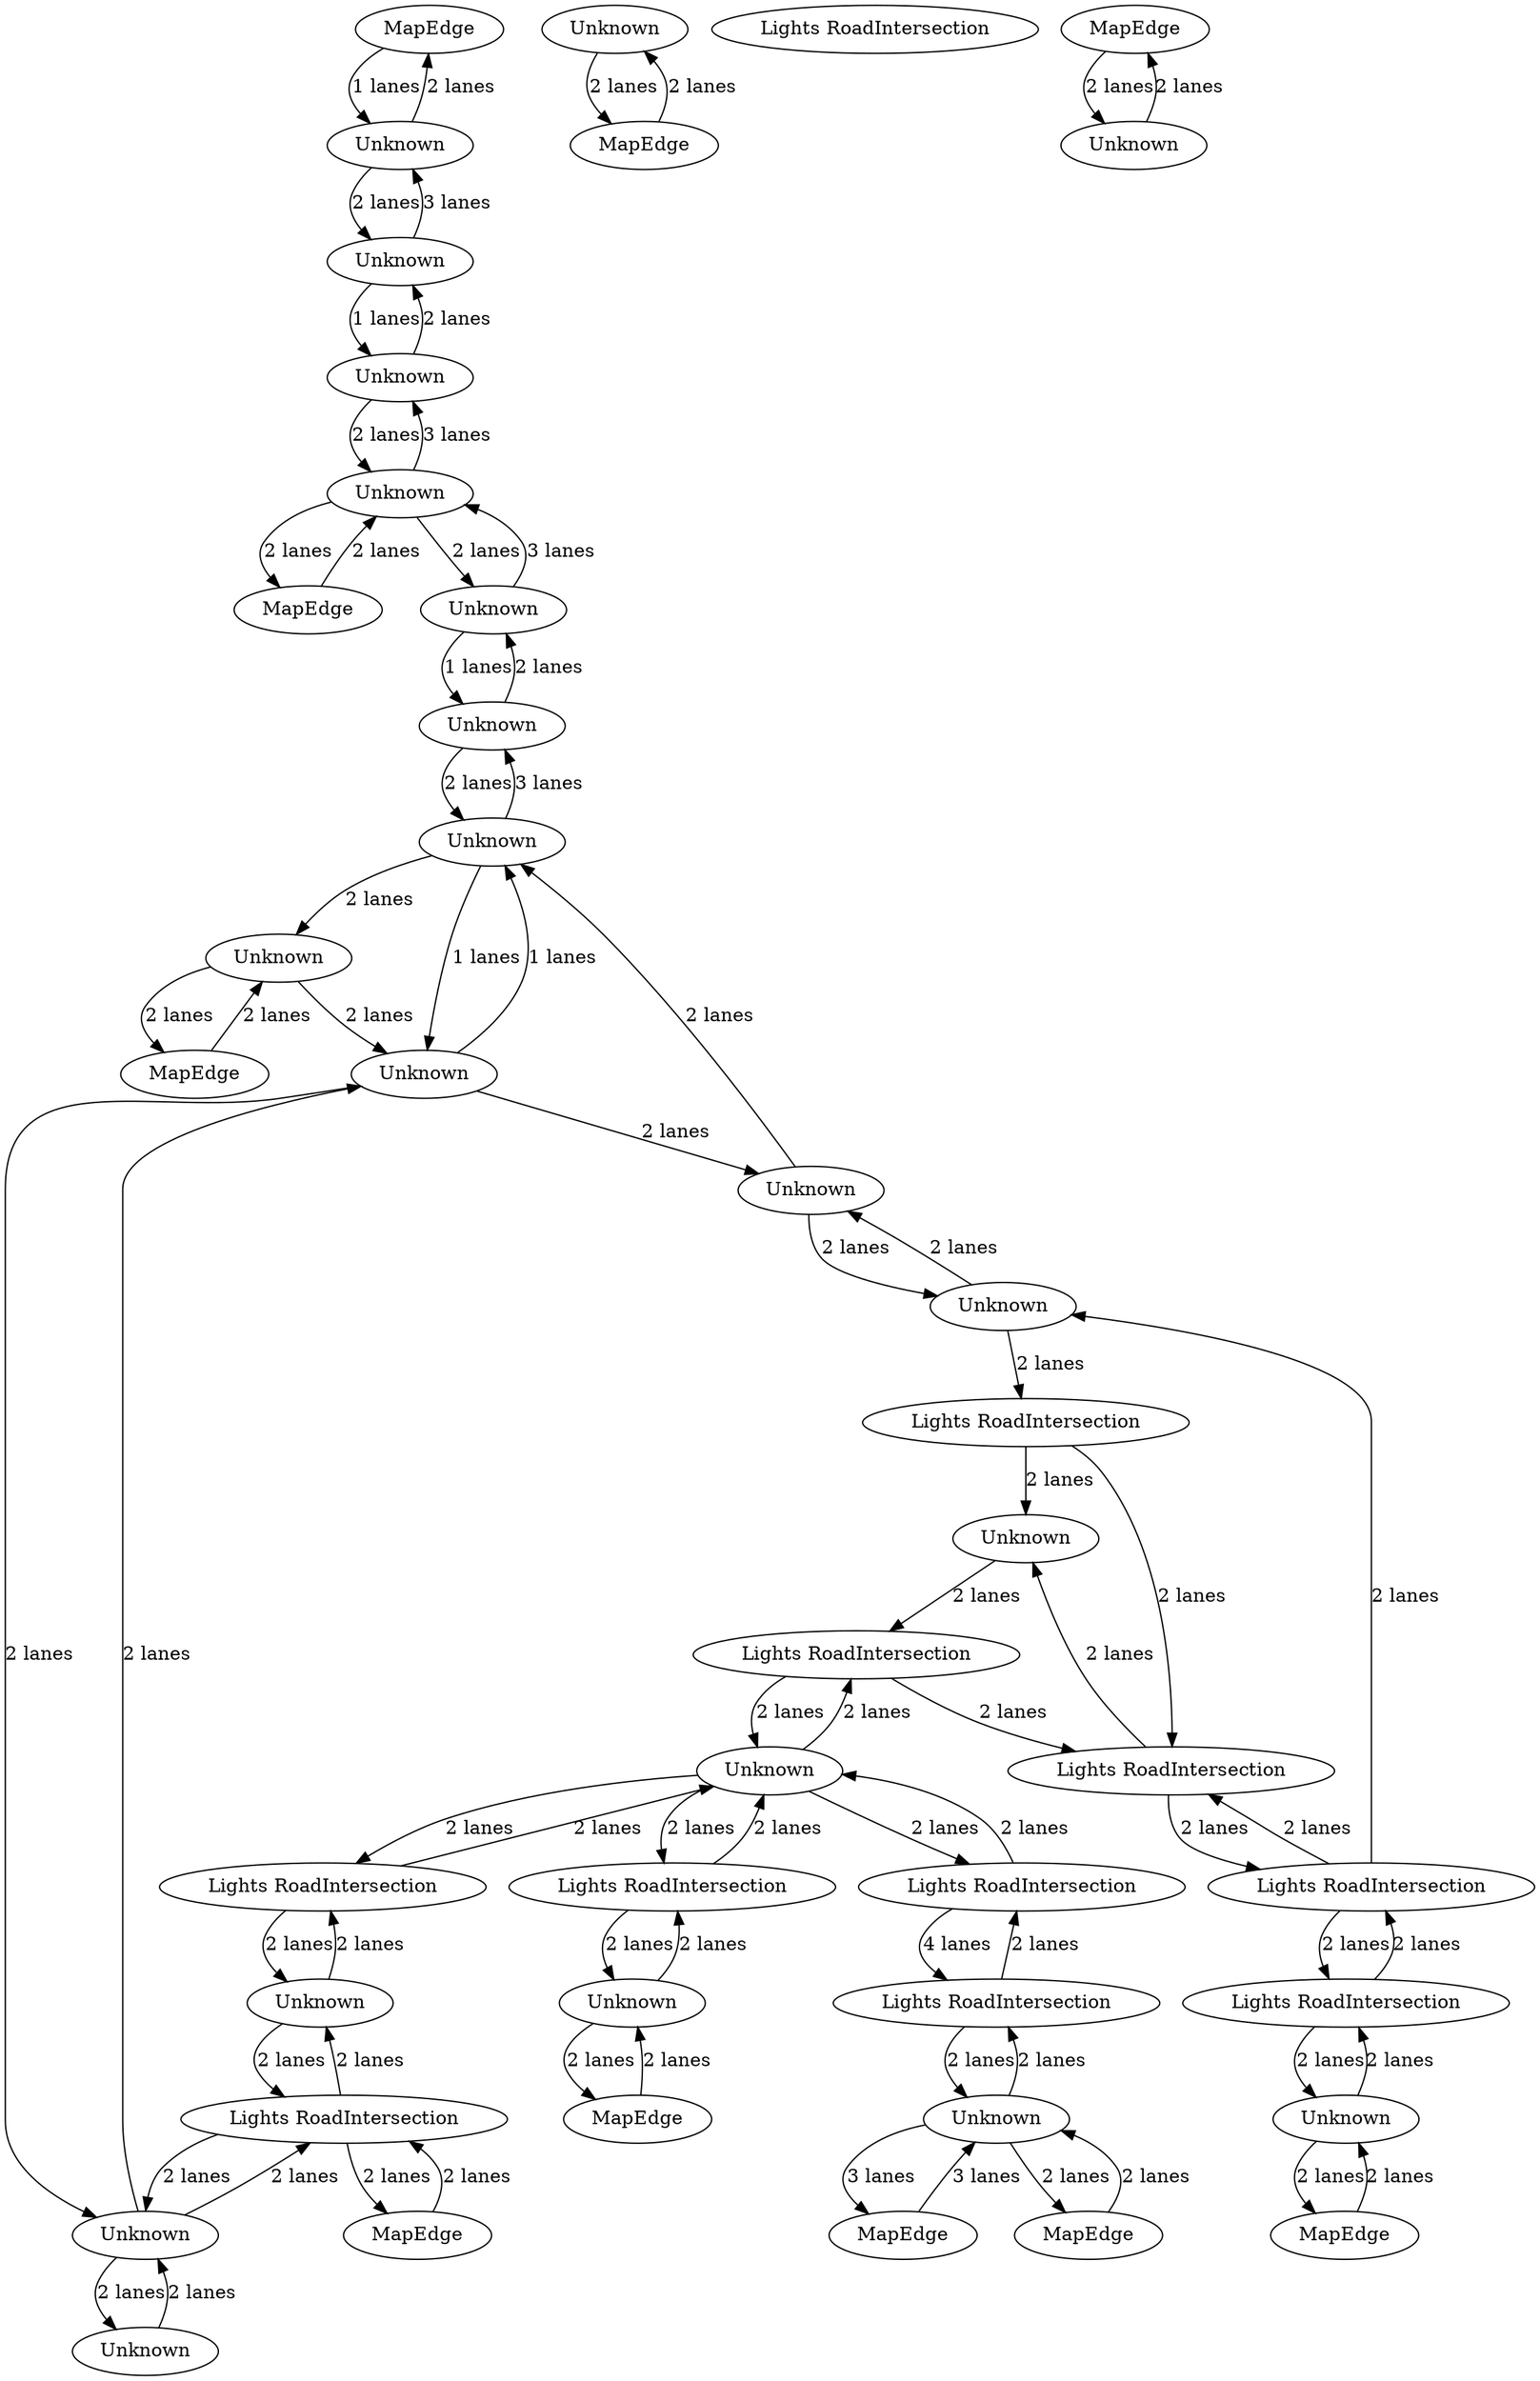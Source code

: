 digraph {
    0 [ label = "MapEdge" ]
    1 [ label = "MapEdge" ]
    2 [ label = "MapEdge" ]
    3 [ label = "MapEdge" ]
    4 [ label = "Unknown" ]
    5 [ label = "Unknown" ]
    6 [ label = "Unknown" ]
    7 [ label = "Unknown" ]
    8 [ label = "Unknown" ]
    9 [ label = "Unknown" ]
    10 [ label = "MapEdge" ]
    11 [ label = "MapEdge" ]
    12 [ label = "Lights RoadIntersection" ]
    13 [ label = "MapEdge" ]
    14 [ label = "Unknown" ]
    15 [ label = "MapEdge" ]
    16 [ label = "Unknown" ]
    17 [ label = "Lights RoadIntersection" ]
    18 [ label = "Unknown" ]
    19 [ label = "Lights RoadIntersection" ]
    20 [ label = "Unknown" ]
    21 [ label = "Unknown" ]
    22 [ label = "Unknown" ]
    23 [ label = "Lights RoadIntersection" ]
    24 [ label = "MapEdge" ]
    25 [ label = "Unknown" ]
    26 [ label = "Lights RoadIntersection" ]
    27 [ label = "Unknown" ]
    28 [ label = "Lights RoadIntersection" ]
    29 [ label = "Unknown" ]
    30 [ label = "Unknown" ]
    31 [ label = "Unknown" ]
    32 [ label = "Unknown" ]
    33 [ label = "Lights RoadIntersection" ]
    34 [ label = "Lights RoadIntersection" ]
    35 [ label = "Lights RoadIntersection" ]
    36 [ label = "Lights RoadIntersection" ]
    37 [ label = "Unknown" ]
    38 [ label = "Lights RoadIntersection" ]
    39 [ label = "MapEdge" ]
    40 [ label = "Unknown" ]
    41 [ label = "Unknown" ]
    15 -> 6 [ label = "2 lanes" ]
    6 -> 15 [ label = "2 lanes" ]
    10 -> 9 [ label = "2 lanes" ]
    9 -> 10 [ label = "2 lanes" ]
    3 -> 4 [ label = "2 lanes" ]
    4 -> 3 [ label = "2 lanes" ]
    9 -> 32 [ label = "2 lanes" ]
    32 -> 9 [ label = "3 lanes" ]
    2 -> 14 [ label = "2 lanes" ]
    14 -> 2 [ label = "2 lanes" ]
    22 -> 29 [ label = "2 lanes" ]
    29 -> 22 [ label = "2 lanes" ]
    37 -> 38 [ label = "2 lanes" ]
    38 -> 37 [ label = "2 lanes" ]
    4 -> 1 [ label = "3 lanes" ]
    1 -> 4 [ label = "3 lanes" ]
    35 -> 17 [ label = "4 lanes" ]
    33 -> 5 [ label = "2 lanes" ]
    26 -> 7 [ label = "2 lanes" ]
    16 -> 8 [ label = "2 lanes" ]
    29 -> 16 [ label = "2 lanes" ]
    7 -> 26 [ label = "2 lanes" ]
    34 -> 14 [ label = "2 lanes" ]
    22 -> 19 [ label = "2 lanes" ]
    28 -> 18 [ label = "2 lanes" ]
    19 -> 18 [ label = "2 lanes" ]
    37 -> 35 [ label = "2 lanes" ]
    35 -> 37 [ label = "2 lanes" ]
    13 -> 36 [ label = "2 lanes" ]
    36 -> 13 [ label = "2 lanes" ]
    36 -> 5 [ label = "2 lanes" ]
    5 -> 36 [ label = "2 lanes" ]
    7 -> 24 [ label = "2 lanes" ]
    24 -> 7 [ label = "2 lanes" ]
    16 -> 27 [ label = "1 lanes" ]
    27 -> 16 [ label = "1 lanes" ]
    38 -> 28 [ label = "2 lanes" ]
    19 -> 28 [ label = "2 lanes" ]
    0 -> 41 [ label = "1 lanes" ]
    41 -> 0 [ label = "2 lanes" ]
    8 -> 27 [ label = "2 lanes" ]
    27 -> 29 [ label = "2 lanes" ]
    25 -> 31 [ label = "1 lanes" ]
    31 -> 25 [ label = "2 lanes" ]
    21 -> 36 [ label = "2 lanes" ]
    36 -> 21 [ label = "2 lanes" ]
    32 -> 30 [ label = "1 lanes" ]
    30 -> 32 [ label = "2 lanes" ]
    31 -> 9 [ label = "2 lanes" ]
    9 -> 31 [ label = "3 lanes" ]
    21 -> 20 [ label = "2 lanes" ]
    20 -> 21 [ label = "2 lanes" ]
    8 -> 11 [ label = "2 lanes" ]
    11 -> 8 [ label = "2 lanes" ]
    23 -> 26 [ label = "2 lanes" ]
    26 -> 23 [ label = "2 lanes" ]
    30 -> 16 [ label = "2 lanes" ]
    16 -> 30 [ label = "3 lanes" ]
    23 -> 22 [ label = "2 lanes" ]
    17 -> 35 [ label = "2 lanes" ]
    17 -> 4 [ label = "2 lanes" ]
    4 -> 17 [ label = "2 lanes" ]
    33 -> 37 [ label = "2 lanes" ]
    37 -> 33 [ label = "2 lanes" ]
    18 -> 38 [ label = "2 lanes" ]
    14 -> 34 [ label = "2 lanes" ]
    5 -> 33 [ label = "2 lanes" ]
    28 -> 23 [ label = "2 lanes" ]
    23 -> 28 [ label = "2 lanes" ]
    34 -> 37 [ label = "2 lanes" ]
    37 -> 34 [ label = "2 lanes" ]
    39 -> 40 [ label = "2 lanes" ]
    40 -> 39 [ label = "2 lanes" ]
    27 -> 21 [ label = "2 lanes" ]
    21 -> 27 [ label = "2 lanes" ]
    41 -> 25 [ label = "2 lanes" ]
    25 -> 41 [ label = "3 lanes" ]
}
